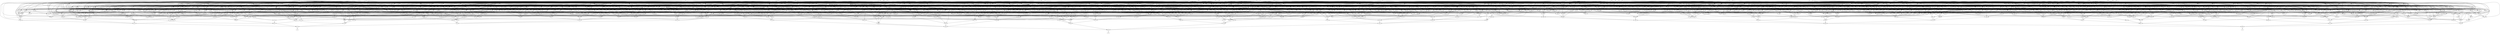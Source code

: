 digraph G {
    730 -> 613;
    537 -> 613;
    570 -> 613;
    567 -> 613;
    598 -> 730;
    578 -> 730;
    596 -> 730;
    524 -> 730;
    561 -> 598;
    715 -> 598;
    548 -> 598;
    657 -> 598;
    733 -> 561;
    607 -> 561;
    455 -> 561;
    728 -> 561;
    410 -> 455;
    544 -> 455;
    795 -> 455;
    420 -> 455;
    159 -> 795;
    530 -> 795;
    360 -> 795;
    1172 -> 360;
    508 -> 360;
    468 -> 508;
    509 -> 508;
    785 -> 530;
    621 -> 530;
    614 -> 420;
    610 -> 420;
    1007 -> 420;
    193 -> 1007;
    277 -> 1007;
    623 -> 610;
    630 -> 610;
    303 -> 410;
    341 -> 410;
    785 -> 341;
    500 -> 341;
    621 -> 341;
    1172 -> 544;
    509 -> 544;
    420 -> 733;
    410 -> 733;
    441 -> 728;
    370 -> 728;
    676 -> 370;
    988 -> 370;
    460 -> 607;
    988 -> 607;
    676 -> 607;
    509 -> 607;
    460 -> 548;
    1083 -> 548;
    676 -> 548;
    509 -> 548;
    1183 -> 1083;
    1229 -> 1083;
    576 -> 1083;
    552 -> 1083;
    614 -> 1183;
    193 -> 1183;
    277 -> 1183;
    623 -> 1229;
    624 -> 1229;
    630 -> 1229;
    927 -> 576;
    376 -> 576;
    988 -> 576;
    785 -> 552;
    500 -> 552;
    159 -> 552;
    621 -> 552;
    927 -> 715;
    585 -> 715;
    624 -> 585;
    376 -> 585;
    551 -> 657;
    419 -> 657;
    753 -> 657;
    509 -> 524;
    170 -> 524;
    772 -> 524;
    1259 -> 524;
    605 -> 772;
    770 -> 772;
    674 -> 772;
    460 -> 770;
    483 -> 770;
    1247 -> 770;
    271 -> 1247;
    676 -> 1247;
    785 -> 271;
    593 -> 271;
    619 -> 271;
    500 -> 619;
    159 -> 619;
    621 -> 619;
    551 -> 593;
    419 -> 593;
    538 -> 593;
    630 -> 483;
    988 -> 483;
    585 -> 483;
    618 -> 483;
    614 -> 618;
    193 -> 618;
    277 -> 618;
    1065 -> 605;
    1101 -> 605;
    476 -> 605;
    650 -> 605;
    689 -> 650;
    446 -> 650;
    462 -> 650;
    785 -> 689;
    441 -> 689;
    619 -> 689;
    593 -> 689;
    460 -> 446;
    624 -> 446;
    459 -> 446;
    376 -> 459;
    988 -> 459;
    277 -> 462;
    234 -> 462;
    614 -> 234;
    193 -> 234;
    630 -> 234;
    303 -> 1065;
    593 -> 1065;
    341 -> 1065;
    676 -> 1101;
    441 -> 1101;
    668 -> 1101;
    460 -> 668;
    988 -> 668;
    618 -> 476;
    738 -> 476;
    624 -> 738;
    630 -> 738;
    376 -> 738;
    406 -> 674;
    509 -> 674;
    540 -> 1259;
    1307 -> 1259;
    618 -> 1259;
    509 -> 1259;
    460 -> 1307;
    380 -> 1307;
    702 -> 1307;
    1247 -> 1307;
    988 -> 380;
    585 -> 380;
    406 -> 702;
    468 -> 702;
    773 -> 540;
    743 -> 540;
    628 -> 540;
    625 -> 773;
    735 -> 773;
    729 -> 625;
    450 -> 625;
    593 -> 625;
    448 -> 625;
    785 -> 448;
    621 -> 448;
    828 -> 448;
    838 -> 448;
    419 -> 729;
    538 -> 729;
    678 -> 729;
    785 -> 450;
    551 -> 450;
    621 -> 450;
    178 -> 450;
    624 -> 735;
    630 -> 735;
    460 -> 743;
    376 -> 743;
    988 -> 743;
    303 -> 628;
    468 -> 628;
    406 -> 628;
    431 -> 170;
    485 -> 170;
    709 -> 170;
    510 -> 170;
    496 -> 485;
    739 -> 485;
    611 -> 485;
    430 -> 485;
    728 -> 430;
    476 -> 430;
    740 -> 430;
    159 -> 740;
    593 -> 740;
    530 -> 740;
    614 -> 496;
    428 -> 496;
    735 -> 496;
    193 -> 428;
    303 -> 428;
    277 -> 428;
    441 -> 739;
    593 -> 739;
    530 -> 739;
    676 -> 611;
    376 -> 611;
    988 -> 611;
    427 -> 709;
    575 -> 709;
    682 -> 709;
    731 -> 427;
    555 -> 427;
    159 -> 731;
    370 -> 731;
    500 -> 555;
    451 -> 555;
    411 -> 555;
    551 -> 411;
    621 -> 411;
    419 -> 451;
    414 -> 451;
    538 -> 451;
    1172 -> 575;
    438 -> 575;
    193 -> 438;
    277 -> 438;
    585 -> 682;
    618 -> 682;
    702 -> 682;
    659 -> 510;
    489 -> 510;
    787 -> 510;
    727 -> 510;
    728 -> 787;
    476 -> 787;
    303 -> 727;
    1172 -> 727;
    406 -> 727;
    1049 -> 727;
    341 -> 1049;
    593 -> 1049;
    555 -> 659;
    611 -> 659;
    702 -> 489;
    501 -> 489;
    532 -> 489;
    193 -> 501;
    303 -> 501;
    1172 -> 501;
    277 -> 501;
    614 -> 532;
    624 -> 532;
    1172 -> 431;
    468 -> 431;
    406 -> 431;
    826 -> 578;
    671 -> 578;
    401 -> 578;
    544 -> 578;
    683 -> 401;
    637 -> 401;
    785 -> 401;
    676 -> 401;
    403 -> 637;
    699 -> 637;
    701 -> 403;
    619 -> 403;
    927 -> 701;
    1183 -> 701;
    1229 -> 701;
    657 -> 701;
    459 -> 699;
    704 -> 699;
    828 -> 704;
    838 -> 704;
    346 -> 683;
    282 -> 683;
    581 -> 683;
    580 -> 683;
    927 -> 346;
    482 -> 346;
    1183 -> 482;
    1229 -> 482;
    500 -> 282;
    411 -> 282;
    159 -> 581;
    178 -> 581;
    459 -> 581;
    419 -> 580;
    753 -> 580;
    678 -> 580;
    1329 -> 826;
    410 -> 826;
    657 -> 826;
    838 -> 1329;
    482 -> 1329;
    715 -> 1329;
    828 -> 671;
    370 -> 671;
    434 -> 596;
    668 -> 596;
    1104 -> 596;
    508 -> 596;
    991 -> 434;
    580 -> 434;
    651 -> 434;
    817 -> 434;
    785 -> 991;
    486 -> 991;
    927 -> 486;
    718 -> 486;
    482 -> 486;
    624 -> 718;
    178 -> 718;
    376 -> 718;
    828 -> 817;
    721 -> 817;
    1329 -> 817;
    419 -> 721;
    753 -> 721;
    832 -> 721;
    785 -> 832;
    651 -> 832;
    159 -> 651;
    551 -> 651;
    621 -> 651;
    726 -> 1104;
    1284 -> 1104;
    743 -> 1104;
    303 -> 1284;
    1007 -> 1284;
    519 -> 1284;
    927 -> 519;
    474 -> 519;
    735 -> 519;
    614 -> 474;
    193 -> 474;
    623 -> 474;
    450 -> 726;
    580 -> 726;
    657 -> 726;
    448 -> 726;
    549 -> 537;
    351 -> 537;
    1002 -> 537;
    949 -> 537;
    681 -> 549;
    444 -> 549;
    398 -> 549;
    742 -> 549;
    589 -> 681;
    806 -> 681;
    509 -> 681;
    460 -> 589;
    1083 -> 589;
    733 -> 589;
    632 -> 589;
    460 -> 632;
    624 -> 632;
    576 -> 632;
    441 -> 806;
    657 -> 806;
    672 -> 742;
    661 -> 742;
    499 -> 742;
    710 -> 742;
    1209 -> 499;
    542 -> 499;
    757 -> 499;
    927 -> 499;
    761 -> 1209;
    192 -> 1209;
    702 -> 761;
    1172 -> 761;
    534 -> 192;
    193 -> 192;
    303 -> 192;
    553 -> 192;
    763 -> 757;
    691 -> 757;
    500 -> 757;
    376 -> 763;
    769 -> 763;
    668 -> 763;
    735 -> 691;
    412 -> 691;
    614 -> 412;
    193 -> 412;
    553 -> 412;
    406 -> 412;
    776 -> 710;
    778 -> 710;
    763 -> 710;
    698 -> 778;
    532 -> 778;
    748 -> 698;
    765 -> 698;
    193 -> 748;
    406 -> 748;
    468 -> 748;
    277 -> 748;
    781 -> 776;
    782 -> 776;
    204 -> 776;
    436 -> 776;
    614 -> 781;
    735 -> 781;
    553 -> 782;
    406 -> 782;
    534 -> 204;
    193 -> 204;
    277 -> 204;
    303 -> 436;
    509 -> 436;
    441 -> 661;
    676 -> 661;
    271 -> 661;
    380 -> 672;
    234 -> 672;
    789 -> 672;
    509 -> 672;
    1172 -> 789;
    277 -> 789;
    406 -> 789;
    515 -> 444;
    841 -> 444;
    753 -> 444;
    508 -> 444;
    326 -> 841;
    179 -> 841;
    927 -> 841;
    409 -> 841;
    624 -> 179;
    374 -> 179;
    442 -> 179;
    614 -> 442;
    610 -> 442;
    193 -> 374;
    791 -> 374;
    534 -> 791;
    303 -> 791;
    159 -> 326;
    614 -> 326;
    735 -> 326;
    1140 -> 326;
    534 -> 1140;
    193 -> 1140;
    623 -> 1140;
    769 -> 409;
    668 -> 409;
    460 -> 515;
    576 -> 515;
    326 -> 515;
    302 -> 515;
    442 -> 302;
    632 -> 302;
    374 -> 302;
    773 -> 398;
    223 -> 398;
    687 -> 398;
    743 -> 398;
    798 -> 687;
    346 -> 687;
    208 -> 687;
    651 -> 798;
    508 -> 798;
    282 -> 798;
    436 -> 798;
    419 -> 208;
    414 -> 208;
    753 -> 208;
    303 -> 223;
    277 -> 223;
    508 -> 223;
    474 -> 223;
    1206 -> 351;
    1191 -> 351;
    660 -> 351;
    615 -> 351;
    778 -> 1206;
    522 -> 1206;
    469 -> 1206;
    812 -> 1206;
    813 -> 812;
    381 -> 812;
    438 -> 812;
    668 -> 812;
    832 -> 813;
    815 -> 813;
    740 -> 813;
    1105 -> 813;
    585 -> 1105;
    704 -> 1105;
    729 -> 815;
    718 -> 815;
    462 -> 381;
    1239 -> 381;
    468 -> 1239;
    674 -> 1239;
    618 -> 522;
    517 -> 522;
    406 -> 522;
    1172 -> 522;
    624 -> 517;
    630 -> 517;
    542 -> 517;
    676 -> 469;
    769 -> 469;
    988 -> 469;
    823 -> 1191;
    438 -> 1191;
    553 -> 1191;
    917 -> 1191;
    788 -> 917;
    409 -> 917;
    184 -> 788;
    927 -> 788;
    542 -> 788;
    1186 -> 788;
    921 -> 184;
    842 -> 184;
    1172 -> 184;
    614 -> 921;
    193 -> 921;
    624 -> 842;
    630 -> 842;
    406 -> 842;
    702 -> 1186;
    647 -> 1186;
    542 -> 1186;
    1172 -> 1186;
    614 -> 647;
    193 -> 647;
    624 -> 647;
    277 -> 647;
    774 -> 823;
    702 -> 823;
    557 -> 823;
    535 -> 823;
    641 -> 535;
    668 -> 535;
    500 -> 535;
    614 -> 641;
    702 -> 641;
    585 -> 641;
    624 -> 557;
    536 -> 557;
    614 -> 536;
    988 -> 536;
    676 -> 774;
    460 -> 774;
    769 -> 774;
    500 -> 774;
    413 -> 660;
    844 -> 660;
    849 -> 660;
    846 -> 660;
    423 -> 849;
    411 -> 849;
    208 -> 849;
    482 -> 423;
    576 -> 423;
    1049 -> 413;
    1105 -> 413;
    370 -> 413;
    150 -> 413;
    785 -> 150;
    815 -> 150;
    370 -> 150;
    282 -> 150;
    847 -> 844;
    544 -> 844;
    618 -> 844;
    303 -> 847;
    702 -> 847;
    460 -> 846;
    303 -> 846;
    508 -> 846;
    852 -> 615;
    686 -> 615;
    855 -> 615;
    741 -> 615;
    604 -> 855;
    407 -> 855;
    559 -> 855;
    460 -> 559;
    652 -> 559;
    597 -> 559;
    474 -> 559;
    624 -> 652;
    630 -> 652;
    988 -> 652;
    159 -> 597;
    769 -> 597;
    159 -> 407;
    668 -> 407;
    738 -> 604;
    474 -> 604;
    277 -> 686;
    604 -> 686;
    740 -> 686;
    1101 -> 852;
    508 -> 852;
    508 -> 741;
    708 -> 741;
    534 -> 708;
    277 -> 708;
    752 -> 1002;
    786 -> 1002;
    1178 -> 1002;
    690 -> 1002;
    773 -> 752;
    1018 -> 752;
    611 -> 752;
    1328 -> 752;
    711 -> 1328;
    534 -> 1328;
    1239 -> 1328;
    360 -> 1328;
    731 -> 711;
    738 -> 711;
    958 -> 711;
    618 -> 711;
    676 -> 958;
    597 -> 958;
    652 -> 958;
    1172 -> 1018;
    474 -> 1018;
    1227 -> 1018;
    508 -> 1018;
    303 -> 1227;
    277 -> 1227;
    413 -> 786;
    429 -> 786;
    674 -> 786;
    895 -> 786;
    810 -> 895;
    360 -> 895;
    708 -> 895;
    731 -> 810;
    738 -> 810;
    958 -> 810;
    474 -> 810;
    1172 -> 429;
    1227 -> 429;
    234 -> 429;
    797 -> 1178;
    587 -> 1178;
    763 -> 1178;
    226 -> 1178;
    441 -> 226;
    668 -> 226;
    397 -> 226;
    509 -> 226;
    641 -> 397;
    396 -> 397;
    341 -> 396;
    593 -> 396;
    428 -> 396;
    447 -> 797;
    927 -> 797;
    542 -> 797;
    624 -> 447;
    702 -> 447;
    921 -> 447;
    1172 -> 447;
    474 -> 587;
    517 -> 587;
    1172 -> 587;
    1147 -> 690;
    813 -> 690;
    391 -> 690;
    390 -> 391;
    386 -> 391;
    406 -> 391;
    513 -> 390;
    382 -> 390;
    268 -> 390;
    439 -> 390;
    193 -> 268;
    818 -> 268;
    735 -> 268;
    534 -> 818;
    553 -> 818;
    277 -> 818;
    460 -> 513;
    624 -> 513;
    378 -> 513;
    193 -> 378;
    630 -> 378;
    277 -> 378;
    303 -> 439;
    1172 -> 439;
    534 -> 382;
    303 -> 382;
    553 -> 382;
    500 -> 386;
    509 -> 386;
    375 -> 1147;
    438 -> 1147;
    668 -> 1147;
    614 -> 375;
    508 -> 375;
    610 -> 375;
    371 -> 949;
    509 -> 949;
    602 -> 949;
    580 -> 949;
    367 -> 602;
    366 -> 602;
    471 -> 602;
    696 -> 602;
    303 -> 366;
    668 -> 366;
    486 -> 366;
    364 -> 366;
    927 -> 364;
    460 -> 364;
    482 -> 364;
    581 -> 364;
    798 -> 696;
    785 -> 696;
    760 -> 696;
    486 -> 696;
    676 -> 760;
    988 -> 760;
    544 -> 760;
    1284 -> 471;
    360 -> 471;
    450 -> 471;
    611 -> 471;
    785 -> 367;
    386 -> 367;
    411 -> 367;
    970 -> 371;
    1134 -> 371;
    400 -> 371;
    744 -> 371;
    403 -> 970;
    409 -> 970;
    927 -> 1134;
    636 -> 1134;
    365 -> 1134;
    705 -> 1134;
    519 -> 365;
    358 -> 365;
    534 -> 358;
    500 -> 358;
    159 -> 358;
    500 -> 636;
    303 -> 636;
    805 -> 636;
    614 -> 805;
    1140 -> 805;
    735 -> 805;
    753 -> 705;
    763 -> 705;
    354 -> 400;
    350 -> 400;
    825 -> 354;
    281 -> 354;
    500 -> 825;
    1121 -> 825;
    593 -> 825;
    621 -> 1121;
    769 -> 1121;
    460 -> 281;
    624 -> 281;
    988 -> 281;
    234 -> 350;
    1227 -> 350;
    406 -> 350;
    468 -> 744;
    439 -> 744;
    348 -> 744;
    739 -> 348;
    565 -> 348;
    611 -> 348;
    1229 -> 565;
    618 -> 565;
    307 -> 570;
    344 -> 570;
    255 -> 570;
    343 -> 570;
    340 -> 307;
    335 -> 307;
    1055 -> 307;
    433 -> 307;
    332 -> 340;
    329 -> 340;
    328 -> 340;
    677 -> 340;
    655 -> 328;
    324 -> 328;
    441 -> 655;
    530 -> 655;
    701 -> 655;
    303 -> 324;
    743 -> 324;
    508 -> 324;
    763 -> 677;
    469 -> 677;
    1337 -> 677;
    1271 -> 677;
    715 -> 1271;
    420 -> 1271;
    370 -> 1271;
    538 -> 1271;
    323 -> 1337;
    1229 -> 1337;
    765 -> 1337;
    1183 -> 1337;
    317 -> 329;
    446 -> 329;
    732 -> 329;
    769 -> 732;
    281 -> 732;
    317 -> 732;
    500 -> 317;
    159 -> 317;
    630 -> 332;
    921 -> 332;
    708 -> 332;
    674 -> 332;
    686 -> 335;
    728 -> 335;
    360 -> 335;
    807 -> 335;
    303 -> 807;
    360 -> 807;
    611 -> 807;
    655 -> 807;
    314 -> 1055;
    461 -> 1055;
    313 -> 1055;
    720 -> 1055;
    311 -> 314;
    544 -> 314;
    469 -> 314;
    563 -> 314;
    667 -> 563;
    1133 -> 563;
    698 -> 563;
    382 -> 563;
    438 -> 667;
    702 -> 667;
    1172 -> 1133;
    386 -> 1133;
    565 -> 311;
    791 -> 311;
    553 -> 311;
    545 -> 461;
    395 -> 461;
    533 -> 461;
    833 -> 461;
    460 -> 533;
    652 -> 533;
    590 -> 533;
    593 -> 590;
    1121 -> 590;
    310 -> 395;
    618 -> 395;
    303 -> 310;
    1172 -> 310;
    406 -> 310;
    508 -> 310;
    630 -> 545;
    835 -> 545;
    590 -> 545;
    676 -> 835;
    624 -> 835;
    988 -> 835;
    618 -> 833;
    628 -> 833;
    509 -> 833;
    611 -> 313;
    1337 -> 313;
    878 -> 313;
    764 -> 878;
    604 -> 878;
    553 -> 878;
    668 -> 764;
    370 -> 764;
    500 -> 764;
    1163 -> 720;
    1186 -> 720;
    304 -> 720;
    1049 -> 304;
    350 -> 304;
    301 -> 304;
    678 -> 304;
    668 -> 301;
    718 -> 301;
    509 -> 301;
    376 -> 1163;
    769 -> 1163;
    370 -> 1163;
    270 -> 433;
    405 -> 433;
    546 -> 433;
    1062 -> 433;
    816 -> 270;
    1284 -> 270;
    512 -> 270;
    360 -> 816;
    657 -> 816;
    448 -> 816;
    611 -> 816;
    694 -> 512;
    296 -> 512;
    603 -> 512;
    624 -> 603;
    292 -> 603;
    921 -> 603;
    406 -> 292;
    553 -> 292;
    468 -> 292;
    376 -> 296;
    927 -> 296;
    500 -> 296;
    370 -> 296;
    988 -> 694;
    927 -> 694;
    500 -> 694;
    295 -> 694;
    676 -> 295;
    769 -> 295;
    658 -> 405;
    293 -> 405;
    346 -> 405;
    631 -> 405;
    290 -> 293;
    585 -> 293;
    370 -> 293;
    411 -> 290;
    451 -> 290;
    375 -> 658;
    501 -> 658;
    360 -> 631;
    611 -> 631;
    651 -> 631;
    208 -> 631;
    409 -> 546;
    837 -> 546;
    1147 -> 546;
    322 -> 546;
    167 -> 322;
    281 -> 322;
    621 -> 167;
    597 -> 167;
    593 -> 167;
    1183 -> 837;
    735 -> 837;
    765 -> 837;
    406 -> 837;
    611 -> 1062;
    522 -> 1062;
    797 -> 1062;
    469 -> 1062;
    287 -> 344;
    1025 -> 344;
    286 -> 344;
    458 -> 344;
    206 -> 287;
    1172 -> 287;
    284 -> 287;
    495 -> 287;
    676 -> 284;
    699 -> 284;
    271 -> 284;
    283 -> 284;
    676 -> 283;
    581 -> 283;
    678 -> 283;
    1049 -> 283;
    940 -> 206;
    332 -> 206;
    776 -> 206;
    1163 -> 206;
    280 -> 940;
    279 -> 940;
    769 -> 280;
    835 -> 280;
    317 -> 280;
    585 -> 279;
    370 -> 279;
    317 -> 279;
    781 -> 495;
    575 -> 495;
    674 -> 495;
    278 -> 1025;
    575 -> 1025;
    375 -> 1025;
    521 -> 1025;
    813 -> 278;
    370 -> 278;
    275 -> 521;
    847 -> 521;
    618 -> 521;
    301 -> 275;
    678 -> 275;
    620 -> 275;
    1049 -> 275;
    585 -> 620;
    668 -> 620;
    704 -> 620;
    509 -> 620;
    562 -> 286;
    331 -> 286;
    1109 -> 286;
    487 -> 286;
    699 -> 1109;
    271 -> 1109;
    273 -> 1109;
    272 -> 1109;
    1049 -> 273;
    890 -> 273;
    178 -> 890;
    678 -> 890;
    159 -> 272;
    459 -> 272;
    1284 -> 562;
    478 -> 562;
    346 -> 562;
    851 -> 562;
    731 -> 851;
    1121 -> 851;
    621 -> 478;
    469 -> 478;
    460 -> 487;
    626 -> 487;
    509 -> 487;
    614 -> 626;
    438 -> 626;
    735 -> 626;
    406 -> 626;
    551 -> 331;
    419 -> 331;
    830 -> 331;
    753 -> 830;
    1172 -> 830;
    508 -> 830;
    668 -> 458;
    509 -> 458;
    760 -> 458;
    758 -> 458;
    500 -> 758;
    303 -> 758;
    701 -> 758;
    1121 -> 758;
    265 -> 255;
    264 -> 255;
    263 -> 255;
    792 -> 255;
    721 -> 265;
    300 -> 265;
    734 -> 265;
    1005 -> 265;
    773 -> 734;
    395 -> 734;
    611 -> 734;
    852 -> 300;
    416 -> 300;
    715 -> 416;
    420 -> 416;
    743 -> 1005;
    788 -> 1005;
    288 -> 1005;
    611 -> 288;
    469 -> 288;
    587 -> 288;
    837 -> 288;
    261 -> 264;
    802 -> 264;
    257 -> 264;
    1125 -> 264;
    238 -> 261;
    609 -> 261;
    779 -> 261;
    254 -> 261;
    682 -> 238;
    370 -> 238;
    500 -> 238;
    553 -> 238;
    251 -> 609;
    323 -> 609;
    468 -> 609;
    406 -> 251;
    382 -> 251;
    1007 -> 251;
    847 -> 779;
    393 -> 779;
    818 -> 779;
    460 -> 393;
    193 -> 393;
    386 -> 393;
    249 -> 254;
    652 -> 254;
    295 -> 254;
    500 -> 254;
    277 -> 249;
    412 -> 249;
    248 -> 802;
    247 -> 802;
    245 -> 802;
    408 -> 802;
    277 -> 248;
    668 -> 248;
    500 -> 248;
    244 -> 248;
    738 -> 244;
    412 -> 244;
    267 -> 247;
    497 -> 247;
    268 -> 247;
    310 -> 247;
    735 -> 267;
    765 -> 267;
    534 -> 497;
    227 -> 497;
    1007 -> 497;
    406 -> 497;
    303 -> 227;
    553 -> 227;
    296 -> 245;
    691 -> 245;
    800 -> 245;
    438 -> 800;
    702 -> 800;
    382 -> 800;
    973 -> 800;
    303 -> 973;
    553 -> 973;
    542 -> 973;
    1172 -> 973;
    453 -> 408;
    244 -> 408;
    160 -> 408;
    469 -> 408;
    406 -> 160;
    456 -> 160;
    1007 -> 160;
    614 -> 456;
    624 -> 456;
    323 -> 456;
    468 -> 456;
    277 -> 453;
    500 -> 453;
    370 -> 453;
    249 -> 257;
    443 -> 257;
    241 -> 257;
    387 -> 257;
    818 -> 241;
    464 -> 241;
    193 -> 464;
    623 -> 464;
    630 -> 464;
    406 -> 387;
    439 -> 387;
    508 -> 387;
    460 -> 443;
    769 -> 443;
    652 -> 443;
    500 -> 443;
    1073 -> 1125;
    327 -> 1125;
    763 -> 1125;
    160 -> 1125;
    460 -> 327;
    227 -> 327;
    508 -> 327;
    406 -> 1073;
    204 -> 1073;
    610 -> 1073;
    620 -> 263;
    826 -> 263;
    379 -> 263;
    237 -> 263;
    797 -> 237;
    778 -> 237;
    611 -> 237;
    697 -> 237;
    676 -> 697;
    806 -> 697;
    544 -> 697;
    1083 -> 697;
    831 -> 379;
    232 -> 379;
    534 -> 379;
    1239 -> 379;
    476 -> 232;
    407 -> 232;
    460 -> 831;
    652 -> 831;
    597 -> 831;
    618 -> 831;
    1237 -> 792;
    1108 -> 792;
    649 -> 792;
    1115 -> 792;
    845 -> 1237;
    503 -> 1237;
    1239 -> 1237;
    496 -> 845;
    743 -> 845;
    476 -> 845;
    407 -> 845;
    739 -> 503;
    1267 -> 503;
    530 -> 1267;
    593 -> 1267;
    676 -> 1267;
    423 -> 1108;
    586 -> 1108;
    411 -> 1108;
    208 -> 1108;
    676 -> 586;
    439 -> 586;
    508 -> 586;
    1329 -> 649;
    721 -> 649;
    360 -> 649;
    671 -> 649;
    701 -> 1115;
    324 -> 1115;
    530 -> 1115;
    676 -> 1115;
    347 -> 343;
    493 -> 343;
    336 -> 343;
    449 -> 343;
    1288 -> 347;
    316 -> 347;
    913 -> 347;
    222 -> 347;
    469 -> 1288;
    219 -> 1288;
    342 -> 1288;
    184 -> 219;
    927 -> 219;
    542 -> 219;
    218 -> 342;
    973 -> 342;
    735 -> 218;
    610 -> 218;
    406 -> 218;
    204 -> 218;
    763 -> 316;
    215 -> 316;
    572 -> 316;
    214 -> 316;
    167 -> 572;
    835 -> 572;
    508 -> 214;
    234 -> 214;
    789 -> 214;
    1183 -> 215;
    842 -> 215;
    323 -> 215;
    743 -> 913;
    837 -> 913;
    713 -> 913;
    409 -> 713;
    522 -> 713;
    606 -> 222;
    796 -> 222;
    274 -> 222;
    575 -> 274;
    375 -> 274;
    167 -> 274;
    835 -> 274;
    205 -> 796;
    469 -> 796;
    619 -> 205;
    593 -> 205;
    933 -> 606;
    544 -> 606;
    702 -> 933;
    647 -> 933;
    857 -> 493;
    203 -> 493;
    202 -> 493;
    224 -> 493;
    796 -> 857;
    495 -> 857;
    201 -> 857;
    565 -> 201;
    1092 -> 201;
    508 -> 201;
    743 -> 201;
    451 -> 1092;
    651 -> 1092;
    774 -> 203;
    652 -> 203;
    558 -> 203;
    186 -> 203;
    763 -> 186;
    847 -> 186;
    466 -> 186;
    509 -> 186;
    624 -> 466;
    708 -> 466;
    921 -> 466;
    553 -> 466;
    474 -> 558;
    553 -> 558;
    373 -> 202;
    568 -> 202;
    844 -> 202;
    199 -> 202;
    446 -> 568;
    290 -> 568;
    375 -> 373;
    428 -> 373;
    825 -> 199;
    835 -> 199;
    545 -> 224;
    1018 -> 224;
    381 -> 224;
    322 -> 224;
    1141 -> 336;
    692 -> 336;
    1314 -> 336;
    198 -> 336;
    469 -> 1141;
    197 -> 1141;
    560 -> 1141;
    927 -> 197;
    765 -> 197;
    538 -> 197;
    482 -> 197;
    763 -> 560;
    603 -> 560;
    927 -> 560;
    500 -> 560;
    195 -> 692;
    339 -> 692;
    311 -> 692;
    473 -> 692;
    763 -> 473;
    509 -> 473;
    205 -> 195;
    409 -> 195;
    626 -> 339;
    509 -> 339;
    190 -> 1314;
    327 -> 1314;
    321 -> 1314;
    525 -> 1314;
    280 -> 321;
    911 -> 321;
    544 -> 911;
    921 -> 911;
    702 -> 911;
    708 -> 911;
    279 -> 525;
    911 -> 525;
    691 -> 525;
    694 -> 525;
    204 -> 190;
    842 -> 190;
    445 -> 198;
    466 -> 198;
    354 -> 198;
    253 -> 198;
    847 -> 445;
    1163 -> 445;
    544 -> 445;
    847 -> 253;
    618 -> 253;
    509 -> 253;
    189 -> 449;
    457 -> 449;
    866 -> 449;
    209 -> 449;
    1049 -> 189;
    350 -> 189;
    620 -> 189;
    1143 -> 189;
    185 -> 1143;
    227 -> 1143;
    765 -> 1143;
    277 -> 1143;
    406 -> 185;
    1140 -> 185;
    610 -> 185;
    533 -> 457;
    223 -> 457;
    329 -> 457;
    820 -> 457;
    534 -> 820;
    618 -> 820;
    183 -> 820;
    702 -> 183;
    509 -> 183;
    199 -> 866;
    429 -> 866;
    674 -> 866;
    181 -> 866;
    420 -> 181;
    632 -> 181;
    538 -> 181;
    951 -> 209;
    584 -> 209;
    195 -> 209;
    180 -> 209;
    185 -> 951;
    176 -> 951;
    534 -> 176;
    193 -> 176;
    842 -> 176;
    624 -> 180;
    618 -> 180;
    183 -> 180;
    227 -> 584;
    927 -> 584;
    542 -> 584;
    1172 -> 584;
    175 -> 567;
    174 -> 567;
    662 -> 567;
    172 -> 567;
    233 -> 175;
    492 -> 175;
    509 -> 175;
    707 -> 175;
    194 -> 707;
    544 -> 707;
    1221 -> 707;
    753 -> 707;
    477 -> 194;
    636 -> 194;
    365 -> 194;
    611 -> 194;
    927 -> 477;
    469 -> 477;
    736 -> 477;
    676 -> 736;
    576 -> 736;
    365 -> 1221;
    544 -> 1221;
    469 -> 1221;
    960 -> 1221;
    927 -> 960;
    326 -> 960;
    469 -> 960;
    360 -> 960;
    397 -> 233;
    262 -> 233;
    460 -> 262;
    988 -> 262;
    676 -> 262;
    416 -> 492;
    362 -> 492;
    407 -> 492;
    246 -> 492;
    689 -> 246;
    641 -> 246;
    438 -> 246;
    668 -> 246;
    282 -> 362;
    208 -> 362;
    164 -> 174;
    1321 -> 174;
    544 -> 174;
    315 -> 174;
    215 -> 315;
    1163 -> 315;
    801 -> 315;
    323 -> 315;
    163 -> 801;
    497 -> 801;
    735 -> 801;
    220 -> 801;
    185 -> 220;
    227 -> 220;
    277 -> 220;
    1163 -> 163;
    763 -> 163;
    474 -> 163;
    277 -> 163;
    416 -> 164;
    731 -> 164;
    643 -> 164;
    362 -> 164;
    676 -> 643;
    303 -> 643;
    423 -> 643;
    397 -> 1321;
    728 -> 1321;
    661 -> 1321;
    162 -> 1321;
    380 -> 162;
    618 -> 162;
    702 -> 162;
    1301 -> 662;
    964 -> 662;
    158 -> 662;
    157 -> 662;
    155 -> 1301;
    1075 -> 1301;
    183 -> 1301;
    608 -> 1301;
    311 -> 608;
    544 -> 608;
    219 -> 608;
    611 -> 608;
    624 -> 155;
    921 -> 155;
    1227 -> 155;
    356 -> 155;
    555 -> 356;
    743 -> 356;
    217 -> 1075;
    585 -> 1075;
    618 -> 1075;
    555 -> 217;
    407 -> 217;
    152 -> 964;
    554 -> 964;
    1280 -> 964;
    768 -> 964;
    1284 -> 1280;
    259 -> 1280;
    346 -> 1280;
    149 -> 1280;
    407 -> 149;
    1121 -> 149;
    621 -> 259;
    409 -> 259;
    496 -> 152;
    659 -> 152;
    573 -> 152;
    476 -> 573;
    731 -> 573;
    555 -> 573;
    657 -> 768;
    508 -> 768;
    1172 -> 554;
    674 -> 554;
    470 -> 158;
    1239 -> 158;
    278 -> 158;
    214 -> 158;
    452 -> 470;
    216 -> 470;
    293 -> 470;
    429 -> 470;
    781 -> 216;
    575 -> 216;
    1092 -> 452;
    611 -> 452;
    1109 -> 157;
    460 -> 157;
    180 -> 157;
    1095 -> 157;
    403 -> 1095;
    544 -> 1095;
    469 -> 1095;
    285 -> 172;
    594 -> 172;
    147 -> 172;
    856 -> 172;
    859 -> 285;
    674 -> 285;
    845 -> 859;
    555 -> 859;
    165 -> 594;
    508 -> 594;
    862 -> 594;
    565 -> 594;
    360 -> 862;
    452 -> 862;
    503 -> 862;
    324 -> 862;
    350 -> 165;
    568 -> 165;
    865 -> 165;
    626 -> 165;
    1092 -> 865;
    743 -> 865;
    403 -> 147;
    1034 -> 147;
    284 -> 147;
    606 -> 147;
    785 -> 1034;
    460 -> 1034;
    699 -> 1034;
    509 -> 1034;
    830 -> 856;
    892 -> 856;
    481 -> 856;
    326 -> 892;
    736 -> 892;
    477 -> 892;
    179 -> 892;
    409 -> 481;
    197 -> 481;
    415 -> 481;
    160 -> 415;
    611 -> 415;
    522 -> 415;
    743 -> 415;
    867 -> 868;
    872 -> 868;
    679 -> 868;
    368 -> 868;
    875 -> 867;
    361 -> 867;
    877 -> 867;
    879 -> 867;
    553 -> 875;
    880 -> 875;
    1302 -> 875;
    1012 -> 875;
    883 -> 1012;
    437 -> 1012;
    899 -> 1012;
    889 -> 1012;
    891 -> 889;
    861 -> 889;
    811 -> 889;
    277 -> 889;
    590 -> 891;
    1216 -> 891;
    159 -> 1216;
    553 -> 1216;
    630 -> 811;
    893 -> 811;
    689 -> 811;
    193 -> 893;
    542 -> 893;
    623 -> 893;
    894 -> 893;
    896 -> 861;
    363 -> 861;
    468 -> 896;
    406 -> 896;
    894 -> 896;
    193 -> 363;
    542 -> 363;
    630 -> 363;
    897 -> 883;
    838 -> 883;
    898 -> 897;
    901 -> 897;
    1092 -> 897;
    903 -> 897;
    159 -> 901;
    904 -> 901;
    676 -> 904;
    785 -> 904;
    678 -> 898;
    414 -> 898;
    538 -> 898;
    954 -> 898;
    551 -> 954;
    621 -> 954;
    419 -> 954;
    676 -> 903;
    785 -> 903;
    178 -> 903;
    838 -> 437;
    1257 -> 437;
    383 -> 437;
    903 -> 1257;
    167 -> 1257;
    908 -> 1257;
    651 -> 908;
    719 -> 908;
    569 -> 908;
    676 -> 719;
    419 -> 719;
    769 -> 719;
    538 -> 719;
    159 -> 569;
    678 -> 569;
    785 -> 569;
    910 -> 383;
    590 -> 383;
    912 -> 383;
    651 -> 912;
    719 -> 912;
    569 -> 912;
    828 -> 912;
    159 -> 910;
    676 -> 910;
    918 -> 910;
    785 -> 910;
    828 -> 918;
    178 -> 918;
    630 -> 899;
    653 -> 899;
    173 -> 899;
    468 -> 173;
    894 -> 173;
    193 -> 653;
    542 -> 653;
    623 -> 653;
    323 -> 653;
    625 -> 880;
    938 -> 880;
    922 -> 880;
    1170 -> 922;
    630 -> 922;
    923 -> 922;
    924 -> 1170;
    729 -> 1170;
    740 -> 1170;
    704 -> 1170;
    159 -> 924;
    926 -> 924;
    530 -> 924;
    551 -> 926;
    419 -> 926;
    178 -> 926;
    678 -> 926;
    896 -> 923;
    928 -> 923;
    193 -> 928;
    542 -> 928;
    277 -> 928;
    930 -> 938;
    439 -> 938;
    173 -> 938;
    932 -> 930;
    210 -> 930;
    1172 -> 932;
    894 -> 932;
    193 -> 210;
    623 -> 210;
    630 -> 210;
    323 -> 210;
    934 -> 1302;
    935 -> 1302;
    937 -> 1302;
    228 -> 1302;
    534 -> 937;
    1300 -> 937;
    749 -> 937;
    441 -> 937;
    323 -> 749;
    610 -> 749;
    939 -> 749;
    374 -> 749;
    1172 -> 939;
    468 -> 939;
    894 -> 939;
    303 -> 1300;
    941 -> 1300;
    200 -> 1300;
    173 -> 1300;
    193 -> 941;
    542 -> 941;
    623 -> 941;
    630 -> 200;
    323 -> 200;
    1242 -> 934;
    173 -> 934;
    1216 -> 934;
    323 -> 1242;
    943 -> 1242;
    1140 -> 1242;
    542 -> 943;
    630 -> 943;
    303 -> 935;
    944 -> 935;
    946 -> 935;
    542 -> 946;
    173 -> 946;
    610 -> 946;
    534 -> 944;
    193 -> 944;
    323 -> 944;
    553 -> 944;
    785 -> 228;
    769 -> 228;
    885 -> 361;
    948 -> 361;
    950 -> 361;
    952 -> 361;
    590 -> 885;
    953 -> 885;
    957 -> 885;
    961 -> 885;
    962 -> 961;
    965 -> 961;
    854 -> 961;
    967 -> 961;
    968 -> 965;
    898 -> 965;
    722 -> 965;
    451 -> 722;
    971 -> 722;
    972 -> 722;
    551 -> 971;
    621 -> 971;
    785 -> 971;
    676 -> 972;
    785 -> 972;
    828 -> 972;
    178 -> 972;
    904 -> 968;
    828 -> 968;
    898 -> 962;
    904 -> 962;
    838 -> 962;
    630 -> 967;
    974 -> 967;
    689 -> 967;
    894 -> 967;
    193 -> 974;
    789 -> 974;
    428 -> 854;
    896 -> 854;
    943 -> 854;
    228 -> 957;
    369 -> 957;
    975 -> 957;
    318 -> 369;
    977 -> 369;
    678 -> 318;
    441 -> 318;
    191 -> 318;
    828 -> 318;
    676 -> 191;
    769 -> 191;
    633 -> 977;
    191 -> 977;
    441 -> 977;
    828 -> 633;
    678 -> 633;
    178 -> 633;
    838 -> 633;
    500 -> 975;
    303 -> 975;
    1242 -> 975;
    894 -> 975;
    876 -> 953;
    978 -> 953;
    428 -> 953;
    946 -> 978;
    330 -> 978;
    553 -> 330;
    438 -> 330;
    553 -> 876;
    980 -> 876;
    939 -> 876;
    193 -> 980;
    623 -> 980;
    630 -> 980;
    277 -> 980;
    465 -> 948;
    984 -> 948;
    1043 -> 948;
    834 -> 948;
    981 -> 1043;
    986 -> 1043;
    989 -> 1043;
    1065 -> 986;
    676 -> 986;
    653 -> 989;
    993 -> 989;
    630 -> 993;
    894 -> 993;
    785 -> 981;
    593 -> 981;
    704 -> 981;
    619 -> 981;
    996 -> 834;
    896 -> 834;
    984 -> 834;
    1128 -> 834;
    159 -> 984;
    890 -> 984;
    1049 -> 984;
    981 -> 984;
    997 -> 996;
    616 -> 996;
    575 -> 996;
    998 -> 996;
    621 -> 998;
    597 -> 998;
    1000 -> 998;
    593 -> 998;
    441 -> 1000;
    630 -> 1000;
    785 -> 1000;
    593 -> 997;
    1121 -> 997;
    1000 -> 997;
    542 -> 616;
    428 -> 616;
    930 -> 1128;
    475 -> 1128;
    1001 -> 1128;
    1019 -> 1128;
    438 -> 475;
    1013 -> 475;
    406 -> 475;
    542 -> 1013;
    630 -> 1013;
    894 -> 1013;
    932 -> 1001;
    980 -> 1001;
    438 -> 1019;
    702 -> 1019;
    932 -> 1019;
    702 -> 465;
    928 -> 465;
    894 -> 465;
    406 -> 950;
    850 -> 950;
    886 -> 950;
    1015 -> 950;
    582 -> 850;
    463 -> 850;
    1013 -> 850;
    151 -> 850;
    630 -> 151;
    769 -> 151;
    1016 -> 151;
    376 -> 151;
    791 -> 1016;
    936 -> 1016;
    193 -> 936;
    323 -> 936;
    500 -> 582;
    303 -> 582;
    204 -> 582;
    317 -> 463;
    204 -> 463;
    1170 -> 1015;
    630 -> 1015;
    553 -> 1015;
    1038 -> 1015;
    252 -> 1038;
    173 -> 1038;
    623 -> 252;
    928 -> 252;
    1341 -> 886;
    929 -> 886;
    1017 -> 886;
    1000 -> 886;
    277 -> 1017;
    1020 -> 1017;
    923 -> 1017;
    791 -> 1017;
    173 -> 1020;
    941 -> 1020;
    438 -> 1341;
    406 -> 1341;
    791 -> 929;
    939 -> 929;
    1300 -> 952;
    161 -> 952;
    767 -> 952;
    644 -> 952;
    505 -> 767;
    938 -> 767;
    1021 -> 767;
    1024 -> 1021;
    1027 -> 1021;
    1028 -> 1021;
    593 -> 1024;
    1121 -> 1024;
    1030 -> 1024;
    828 -> 1024;
    178 -> 1030;
    678 -> 1030;
    676 -> 1030;
    785 -> 1030;
    678 -> 1027;
    971 -> 1027;
    719 -> 1027;
    838 -> 1027;
    593 -> 1028;
    1121 -> 1028;
    903 -> 1028;
    838 -> 1028;
    166 -> 505;
    173 -> 505;
    439 -> 166;
    873 -> 166;
    193 -> 873;
    630 -> 873;
    277 -> 873;
    406 -> 873;
    965 -> 161;
    684 -> 161;
    898 -> 684;
    904 -> 684;
    838 -> 684;
    1031 -> 684;
    451 -> 1031;
    971 -> 1031;
    1008 -> 1031;
    676 -> 1008;
    178 -> 1008;
    838 -> 1008;
    722 -> 644;
    684 -> 644;
    505 -> 644;
    305 -> 644;
    1032 -> 305;
    520 -> 305;
    1035 -> 305;
    939 -> 305;
    610 -> 520;
    428 -> 520;
    441 -> 1032;
    971 -> 1032;
    451 -> 1032;
    451 -> 1035;
    651 -> 1035;
    1000 -> 1035;
    1037 -> 1035;
    193 -> 1037;
    623 -> 1037;
    277 -> 1037;
    1039 -> 877;
    888 -> 877;
    1040 -> 877;
    1041 -> 877;
    1044 -> 1039;
    1045 -> 1039;
    874 -> 1039;
    1047 -> 1039;
    1163 -> 1044;
    1337 -> 1044;
    1106 -> 1044;
    475 -> 1044;
    769 -> 1106;
    205 -> 1106;
    1029 -> 1045;
    1176 -> 1045;
    634 -> 1045;
    166 -> 1176;
    1050 -> 1176;
    1227 -> 1050;
    363 -> 1050;
    406 -> 1050;
    526 -> 634;
    702 -> 634;
    501 -> 634;
    894 -> 634;
    703 -> 526;
    593 -> 526;
    341 -> 526;
    828 -> 703;
    838 -> 703;
    178 -> 703;
    678 -> 703;
    500 -> 1029;
    451 -> 1029;
    411 -> 1029;
    894 -> 1029;
    465 -> 874;
    1106 -> 874;
    1053 -> 874;
    1054 -> 1053;
    761 -> 1053;
    647 -> 1053;
    460 -> 1053;
    611 -> 1054;
    669 -> 1054;
    676 -> 669;
    769 -> 669;
    988 -> 669;
    685 -> 1047;
    938 -> 1047;
    1057 -> 1047;
    159 -> 1057;
    1019 -> 1057;
    555 -> 1057;
    441 -> 685;
    553 -> 685;
    530 -> 685;
    593 -> 685;
    1058 -> 888;
    989 -> 888;
    161 -> 888;
    1060 -> 888;
    703 -> 1058;
    1065 -> 1058;
    159 -> 1058;
    273 -> 1058;
    542 -> 1060;
    428 -> 1060;
    173 -> 1060;
    610 -> 1060;
    1063 -> 1040;
    612 -> 1040;
    617 -> 1040;
    945 -> 1040;
    454 -> 1063;
    1064 -> 1063;
    799 -> 1063;
    1163 -> 1063;
    323 -> 799;
    1068 -> 799;
    482 -> 799;
    765 -> 1068;
    927 -> 1068;
    928 -> 454;
    575 -> 454;
    623 -> 454;
    358 -> 1064;
    993 -> 1064;
    938 -> 612;
    590 -> 612;
    1275 -> 612;
    1070 -> 612;
    1071 -> 1070;
    1072 -> 1070;
    204 -> 1070;
    704 -> 1071;
    1030 -> 1071;
    303 -> 1072;
    1077 -> 1072;
    173 -> 1072;
    623 -> 1077;
    630 -> 1077;
    1172 -> 1077;
    894 -> 1077;
    441 -> 1275;
    785 -> 1275;
    294 -> 617;
    1046 -> 617;
    1079 -> 617;
    1071 -> 617;
    1080 -> 1079;
    1081 -> 1079;
    193 -> 1080;
    993 -> 1080;
    431 -> 1080;
    534 -> 1081;
    303 -> 1081;
    277 -> 1081;
    1020 -> 1046;
    1227 -> 1046;
    534 -> 294;
    678 -> 294;
    630 -> 294;
    968 -> 294;
    159 -> 945;
    930 -> 945;
    555 -> 945;
    1082 -> 945;
    590 -> 1082;
    1022 -> 1082;
    227 -> 1082;
    173 -> 1082;
    941 -> 1022;
    200 -> 1022;
    871 -> 1041;
    990 -> 1041;
    1086 -> 1041;
    1088 -> 1041;
    740 -> 871;
    1089 -> 871;
    1090 -> 871;
    441 -> 871;
    1049 -> 1090;
    702 -> 1090;
    501 -> 1090;
    894 -> 1090;
    553 -> 1089;
    939 -> 1089;
    210 -> 1089;
    1091 -> 990;
    1093 -> 990;
    1026 -> 990;
    976 -> 990;
    1092 -> 1026;
    1000 -> 1026;
    167 -> 1093;
    1275 -> 1093;
    210 -> 1091;
    939 -> 1091;
    939 -> 976;
    873 -> 976;
    228 -> 1086;
    588 -> 1086;
    256 -> 1086;
    740 -> 256;
    1096 -> 256;
    330 -> 256;
    676 -> 256;
    896 -> 1096;
    943 -> 1096;
    358 -> 588;
    653 -> 588;
    993 -> 588;
    771 -> 1088;
    1097 -> 1088;
    1176 -> 1088;
    1100 -> 1088;
    825 -> 1100;
    894 -> 1100;
    159 -> 771;
    993 -> 771;
    555 -> 771;
    542 -> 1097;
    1341 -> 1097;
    821 -> 879;
    1102 -> 879;
    1103 -> 879;
    1300 -> 821;
    854 -> 821;
    1021 -> 821;
    1048 -> 821;
    934 -> 1048;
    394 -> 1048;
    369 -> 1048;
    1107 -> 1048;
    1065 -> 1107;
    676 -> 1107;
    689 -> 1107;
    465 -> 1107;
    610 -> 394;
    1216 -> 394;
    939 -> 394;
    944 -> 394;
    1058 -> 1102;
    1112 -> 1102;
    161 -> 1102;
    938 -> 1102;
    932 -> 1112;
    873 -> 1112;
    161 -> 1103;
    1113 -> 1103;
    953 -> 1103;
    290 -> 1103;
    1116 -> 1113;
    173 -> 1113;
    1172 -> 1116;
    464 -> 1116;
    1227 -> 1116;
    1118 -> 872;
    994 -> 872;
    629 -> 872;
    1120 -> 872;
    883 -> 1120;
    714 -> 1120;
    1122 -> 1120;
    995 -> 1120;
    1092 -> 995;
    972 -> 995;
    883 -> 995;
    1091 -> 995;
    972 -> 714;
    1092 -> 714;
    1052 -> 714;
    901 -> 1052;
    898 -> 1052;
    828 -> 1052;
    623 -> 1122;
    630 -> 1122;
    575 -> 1122;
    173 -> 1122;
    437 -> 994;
    1122 -> 994;
    424 -> 994;
    939 -> 994;
    520 -> 424;
    997 -> 424;
    1124 -> 424;
    739 -> 1124;
    464 -> 1124;
    1127 -> 1124;
    712 -> 1124;
    167 -> 712;
    680 -> 712;
    740 -> 712;
    1074 -> 712;
    676 -> 1074;
    441 -> 1074;
    553 -> 1074;
    980 -> 1074;
    1000 -> 680;
    1037 -> 680;
    303 -> 1127;
    553 -> 1127;
    277 -> 1127;
    928 -> 629;
    759 -> 629;
    1056 -> 629;
    504 -> 629;
    239 -> 504;
    330 -> 504;
    437 -> 504;
    1091 -> 504;
    625 -> 239;
    211 -> 239;
    1170 -> 239;
    1129 -> 239;
    628 -> 211;
    1013 -> 211;
    431 -> 1129;
    993 -> 1129;
    836 -> 1056;
    1022 -> 1056;
    979 -> 1056;
    894 -> 1056;
    676 -> 836;
    441 -> 836;
    271 -> 836;
    755 -> 979;
    628 -> 979;
    204 -> 979;
    943 -> 755;
    1030 -> 755;
    838 -> 755;
    1029 -> 759;
    847 -> 759;
    689 -> 759;
    156 -> 759;
    630 -> 156;
    406 -> 156;
    894 -> 156;
    1130 -> 1118;
    1172 -> 1118;
    599 -> 1118;
    894 -> 1118;
    882 -> 1130;
    369 -> 1130;
    308 -> 1130;
    977 -> 308;
    210 -> 308;
    1131 -> 308;
    534 -> 1131;
    500 -> 1131;
    303 -> 1131;
    358 -> 882;
    210 -> 882;
    538 -> 599;
    1132 -> 599;
    1033 -> 599;
    516 -> 599;
    542 -> 1132;
    882 -> 1132;
    1022 -> 1132;
    1131 -> 1132;
    431 -> 516;
    382 -> 516;
    378 -> 516;
    628 -> 1033;
    818 -> 1033;
    363 -> 1033;
    1311 -> 679;
    666 -> 679;
    1135 -> 679;
    566 -> 679;
    1196 -> 1311;
    884 -> 1311;
    824 -> 1311;
    1136 -> 1311;
    235 -> 1196;
    383 -> 1196;
    1126 -> 1196;
    808 -> 1196;
    159 -> 1126;
    1138 -> 1126;
    273 -> 1126;
    1013 -> 1138;
    1037 -> 1138;
    1024 -> 808;
    1027 -> 808;
    1060 -> 808;
    803 -> 808;
    676 -> 803;
    441 -> 803;
    271 -> 803;
    1001 -> 803;
    623 -> 235;
    630 -> 235;
    173 -> 235;
    928 -> 235;
    396 -> 884;
    745 -> 884;
    635 -> 884;
    1066 -> 884;
    503 -> 635;
    235 -> 635;
    1216 -> 635;
    1139 -> 1066;
    653 -> 1066;
    897 -> 1066;
    983 -> 1066;
    625 -> 1139;
    630 -> 1139;
    173 -> 1139;
    227 -> 1139;
    976 -> 983;
    838 -> 983;
    1077 -> 745;
    676 -> 745;
    642 -> 745;
    704 -> 745;
    542 -> 642;
    702 -> 642;
    894 -> 642;
    1142 -> 824;
    899 -> 824;
    714 -> 824;
    1110 -> 824;
    1051 -> 1110;
    653 -> 1110;
    897 -> 1110;
    1144 -> 1110;
    769 -> 1051;
    993 -> 1051;
    205 -> 1051;
    173 -> 1144;
    943 -> 1144;
    1037 -> 1144;
    838 -> 1144;
    1096 -> 1142;
    438 -> 1142;
    876 -> 1136;
    1170 -> 1136;
    955 -> 1136;
    963 -> 1136;
    1060 -> 955;
    938 -> 955;
    1145 -> 955;
    553 -> 1145;
    1267 -> 1145;
    986 -> 963;
    1247 -> 963;
    930 -> 963;
    1146 -> 666;
    1148 -> 666;
    864 -> 666;
    1149 -> 666;
    1087 -> 1146;
    1003 -> 1146;
    900 -> 1146;
    1151 -> 1146;
    1170 -> 1087;
    1089 -> 1087;
    897 -> 1087;
    1152 -> 1087;
    1341 -> 1152;
    173 -> 1152;
    943 -> 1152;
    838 -> 1152;
    1170 -> 1003;
    1153 -> 1003;
    383 -> 1003;
    976 -> 1003;
    1022 -> 1153;
    654 -> 1153;
    553 -> 654;
    173 -> 654;
    1139 -> 900;
    252 -> 900;
    333 -> 900;
    1113 -> 900;
    1027 -> 333;
    1028 -> 333;
    981 -> 1151;
    1112 -> 1151;
    1247 -> 1151;
    465 -> 1151;
    976 -> 1148;
    714 -> 1148;
    1154 -> 1148;
    1155 -> 1148;
    1157 -> 1154;
    323 -> 1154;
    982 -> 1154;
    1000 -> 1154;
    1159 -> 1157;
    939 -> 1157;
    1020 -> 1157;
    534 -> 1157;
    193 -> 1159;
    623 -> 1159;
    159 -> 982;
    538 -> 982;
    1153 -> 1155;
    1089 -> 1155;
    1092 -> 1155;
    309 -> 1155;
    1092 -> 309;
    167 -> 309;
    899 -> 309;
    1275 -> 309;
    383 -> 864;
    1142 -> 864;
    714 -> 864;
    235 -> 864;
    623 -> 1149;
    575 -> 1149;
    1051 -> 1149;
    646 -> 1149;
    876 -> 646;
    978 -> 646;
    167 -> 646;
    506 -> 1135;
    539 -> 1135;
    1161 -> 1135;
    1219 -> 1135;
    539 -> 1219;
    929 -> 1219;
    1162 -> 1219;
    506 -> 1219;
    168 -> 1162;
    769 -> 1162;
    785 -> 168;
    1253 -> 168;
    355 -> 168;
    1036 -> 1253;
    918 -> 1253;
    676 -> 1253;
    323 -> 1253;
    178 -> 1036;
    678 -> 1036;
    838 -> 1036;
    678 -> 355;
    323 -> 355;
    828 -> 355;
    904 -> 355;
    168 -> 539;
    538 -> 539;
    464 -> 539;
    374 -> 506;
    946 -> 506;
    1162 -> 1161;
    929 -> 1161;
    464 -> 1161;
    959 -> 566;
    827 -> 566;
    1076 -> 566;
    853 -> 566;
    819 -> 827;
    298 -> 827;
    1164 -> 827;
    777 -> 827;
    836 -> 819;
    1019 -> 819;
    1257 -> 819;
    1152 -> 819;
    814 -> 298;
    1169 -> 298;
    986 -> 298;
    1138 -> 298;
    229 -> 814;
    716 -> 814;
    769 -> 814;
    1171 -> 814;
    676 -> 716;
    323 -> 716;
    918 -> 716;
    676 -> 229;
    323 -> 229;
    1036 -> 229;
    678 -> 1171;
    323 -> 1171;
    828 -> 1171;
    191 -> 1171;
    303 -> 1169;
    1173 -> 1169;
    441 -> 1169;
    946 -> 1169;
    534 -> 1173;
    193 -> 1173;
    553 -> 1173;
    291 -> 1164;
    464 -> 1164;
    1327 -> 1164;
    231 -> 1164;
    932 -> 1327;
    463 -> 1327;
    1016 -> 1327;
    507 -> 1327;
    460 -> 507;
    676 -> 507;
    553 -> 291;
    557 -> 291;
    1084 -> 291;
    1174 -> 291;
    988 -> 1174;
    534 -> 1174;
    1175 -> 1174;
    460 -> 1175;
    1172 -> 1175;
    988 -> 1084;
    534 -> 1084;
    303 -> 1084;
    614 -> 1084;
    630 -> 231;
    406 -> 231;
    1138 -> 777;
    981 -> 777;
    1177 -> 777;
    703 -> 1177;
    1001 -> 1177;
    1065 -> 1177;
    1180 -> 959;
    1179 -> 959;
    303 -> 959;
    1029 -> 1179;
    1100 -> 1179;
    1022 -> 1179;
    475 -> 1180;
    555 -> 1180;
    526 -> 1180;
    930 -> 1180;
    503 -> 1076;
    1181 -> 1076;
    1061 -> 1076;
    357 -> 1076;
    1029 -> 357;
    1100 -> 357;
    1116 -> 357;
    303 -> 1181;
    1267 -> 1181;
    159 -> 1181;
    553 -> 1061;
    873 -> 1061;
    939 -> 1061;
    475 -> 853;
    1138 -> 853;
    1247 -> 853;
    212 -> 853;
    1182 -> 212;
    1184 -> 212;
    494 -> 212;
    191 -> 212;
    1242 -> 1184;
    173 -> 1184;
    534 -> 1182;
    939 -> 1182;
    210 -> 1182;
    159 -> 494;
    703 -> 494;
    904 -> 494;
    804 -> 368;
    762 -> 368;
    1185 -> 368;
    1187 -> 368;
    1190 -> 804;
    1192 -> 804;
    1193 -> 804;
    1194 -> 804;
    1197 -> 1190;
    600 -> 1190;
    187 -> 1190;
    1200 -> 1190;
    1202 -> 1197;
    1019 -> 1197;
    1093 -> 1197;
    1142 -> 1197;
    303 -> 1202;
    159 -> 1202;
    500 -> 1202;
    590 -> 1202;
    1153 -> 600;
    1203 -> 600;
    1038 -> 600;
    998 -> 600;
    441 -> 1203;
    740 -> 1203;
    1300 -> 187;
    1032 -> 187;
    454 -> 187;
    771 -> 187;
    432 -> 1200;
    893 -> 1200;
    771 -> 1200;
    974 -> 1200;
    704 -> 432;
    1094 -> 432;
    358 -> 432;
    200 -> 432;
    678 -> 1094;
    441 -> 1094;
    191 -> 1094;
    1204 -> 1192;
    1207 -> 1192;
    1210 -> 1192;
    1211 -> 1192;
    538 -> 1204;
    1275 -> 1204;
    749 -> 1204;
    1176 -> 1207;
    590 -> 1207;
    654 -> 1207;
    1267 -> 1210;
    899 -> 1210;
    1216 -> 1210;
    1006 -> 1210;
    159 -> 1006;
    702 -> 1006;
    928 -> 1006;
    1029 -> 1006;
    685 -> 1211;
    505 -> 1211;
    783 -> 1211;
    1212 -> 1211;
    791 -> 783;
    464 -> 783;
    1213 -> 783;
    624 -> 783;
    936 -> 1213;
    231 -> 1213;
    1215 -> 1212;
    1032 -> 1212;
    1218 -> 1212;
    582 -> 1212;
    439 -> 1215;
    173 -> 1215;
    210 -> 1215;
    1172 -> 1218;
    542 -> 1218;
    702 -> 1218;
    894 -> 1218;
    966 -> 1193;
    1220 -> 1193;
    579 -> 1193;
    723 -> 1193;
    1061 -> 966;
    167 -> 966;
    1222 -> 966;
    204 -> 966;
    610 -> 1222;
    1216 -> 1222;
    939 -> 1222;
    780 -> 1222;
    542 -> 780;
    227 -> 780;
    173 -> 780;
    610 -> 780;
    1024 -> 1220;
    1113 -> 1220;
    266 -> 1220;
    441 -> 266;
    1138 -> 266;
    1065 -> 266;
    271 -> 579;
    1223 -> 579;
    983 -> 579;
    908 -> 579;
    441 -> 1223;
    210 -> 1223;
    932 -> 1223;
    1092 -> 723;
    1061 -> 723;
    1224 -> 723;
    983 -> 723;
    167 -> 1224;
    903 -> 1224;
    426 -> 1194;
    169 -> 1194;
    221 -> 1194;
    1165 -> 1194;
    1007 -> 221;
    724 -> 221;
    1201 -> 221;
    1225 -> 221;
    1226 -> 1225;
    1159 -> 1225;
    1029 -> 1225;
    1195 -> 1225;
    542 -> 1195;
    428 -> 1195;
    610 -> 1195;
    382 -> 1226;
    630 -> 1226;
    507 -> 1226;
    1228 -> 1226;
    630 -> 1228;
    769 -> 1228;
    376 -> 1228;
    553 -> 1228;
    534 -> 1201;
    630 -> 1201;
    923 -> 1201;
    494 -> 1201;
    557 -> 724;
    323 -> 724;
    610 -> 724;
    1230 -> 724;
    765 -> 1230;
    927 -> 1230;
    323 -> 1230;
    231 -> 1230;
    273 -> 426;
    642 -> 426;
    428 -> 426;
    536 -> 169;
    947 -> 169;
    352 -> 169;
    630 -> 169;
    1174 -> 352;
    936 -> 352;
    406 -> 352;
    782 -> 947;
    936 -> 947;
    930 -> 1165;
    1202 -> 1165;
    1244 -> 1165;
    557 -> 1244;
    292 -> 1244;
    1231 -> 1244;
    936 -> 1244;
    702 -> 1231;
    460 -> 1231;
    1172 -> 1231;
    648 -> 762;
    338 -> 762;
    1232 -> 762;
    1233 -> 762;
    1234 -> 648;
    1236 -> 648;
    1238 -> 648;
    1069 -> 648;
    1031 -> 1234;
    854 -> 1234;
    1052 -> 1234;
    1091 -> 1234;
    685 -> 1236;
    1060 -> 1236;
    1046 -> 1236;
    997 -> 1236;
    534 -> 1238;
    210 -> 1238;
    1168 -> 1238;
    663 -> 1238;
    590 -> 663;
    1091 -> 663;
    1216 -> 663;
    553 -> 1168;
    982 -> 1168;
    939 -> 1168;
    290 -> 1069;
    1050 -> 1069;
    654 -> 1069;
    319 -> 1069;
    588 -> 319;
    1008 -> 319;
    441 -> 319;
    769 -> 319;
    1032 -> 338;
    505 -> 338;
    312 -> 338;
    869 -> 338;
    825 -> 869;
    642 -> 869;
    428 -> 869;
    1137 -> 869;
    739 -> 1137;
    1050 -> 1137;
    654 -> 1137;
    946 -> 312;
    494 -> 312;
    204 -> 312;
    1060 -> 1232;
    1032 -> 1232;
    1240 -> 1232;
    756 -> 1232;
    1153 -> 756;
    167 -> 756;
    1113 -> 756;
    1145 -> 756;
    553 -> 1240;
    277 -> 1240;
    1092 -> 1240;
    861 -> 1240;
    388 -> 1233;
    1241 -> 1233;
    1243 -> 1233;
    1245 -> 1233;
    1182 -> 388;
    1246 -> 388;
    1189 -> 388;
    1067 -> 388;
    235 -> 1067;
    1248 -> 1067;
    1218 -> 1067;
    463 -> 1067;
    204 -> 1248;
    1216 -> 1248;
    1071 -> 1246;
    982 -> 1246;
    740 -> 1189;
    1089 -> 1189;
    676 -> 1189;
    676 -> 1241;
    1249 -> 1241;
    490 -> 1241;
    1250 -> 1241;
    1089 -> 1250;
    1251 -> 1250;
    1065 -> 1250;
    1223 -> 1250;
    303 -> 1251;
    451 -> 1251;
    411 -> 1251;
    290 -> 490;
    1022 -> 490;
    227 -> 490;
    173 -> 490;
    341 -> 1249;
    593 -> 1249;
    501 -> 1249;
    156 -> 1249;
    1252 -> 1243;
    1182 -> 1243;
    622 -> 1243;
    919 -> 1243;
    899 -> 919;
    1252 -> 919;
    763 -> 919;
    1337 -> 919;
    538 -> 1252;
    382 -> 1252;
    1199 -> 622;
    618 -> 622;
    406 -> 622;
    1172 -> 622;
    652 -> 1199;
    1254 -> 1199;
    738 -> 1199;
    664 -> 1199;
    676 -> 664;
    988 -> 664;
    460 -> 664;
    676 -> 1254;
    769 -> 1254;
    460 -> 1254;
    1138 -> 1245;
    1106 -> 1245;
    1256 -> 1245;
    1258 -> 1245;
    441 -> 1258;
    1249 -> 1258;
    526 -> 1258;
    528 -> 1258;
    1227 -> 528;
    941 -> 528;
    993 -> 528;
    1001 -> 1256;
    494 -> 1256;
    1140 -> 1256;
    939 -> 1256;
    1260 -> 1185;
    1261 -> 1185;
    1262 -> 1185;
    1263 -> 1185;
    1264 -> 1260;
    404 -> 1260;
    1265 -> 1260;
    1160 -> 1260;
    518 -> 1264;
    930 -> 1264;
    914 -> 1264;
    1268 -> 1264;
    231 -> 1268;
    610 -> 1268;
    932 -> 1268;
    582 -> 1268;
    999 -> 914;
    630 -> 914;
    947 -> 914;
    376 -> 999;
    769 -> 999;
    507 -> 999;
    538 -> 518;
    358 -> 518;
    1077 -> 404;
    1270 -> 404;
    480 -> 404;
    905 -> 404;
    680 -> 905;
    929 -> 905;
    555 -> 905;
    909 -> 905;
    702 -> 909;
    428 -> 909;
    932 -> 909;
    999 -> 480;
    382 -> 480;
    630 -> 480;
    1341 -> 480;
    193 -> 1270;
    538 -> 1270;
    323 -> 1270;
    1131 -> 1270;
    1248 -> 1265;
    1096 -> 1265;
    1272 -> 1265;
    1273 -> 1265;
    531 -> 1273;
    1242 -> 1273;
    421 -> 1273;
    536 -> 421;
    782 -> 421;
    1266 -> 421;
    378 -> 421;
    534 -> 1266;
    988 -> 1266;
    406 -> 1266;
    538 -> 531;
    303 -> 531;
    173 -> 531;
    1275 -> 531;
    159 -> 1272;
    818 -> 1272;
    1080 -> 1272;
    547 -> 1160;
    1274 -> 1160;
    1276 -> 1160;
    1167 -> 1160;
    999 -> 1167;
    1278 -> 1167;
    553 -> 1167;
    775 -> 1167;
    702 -> 1278;
    936 -> 1278;
    791 -> 775;
    464 -> 775;
    769 -> 775;
    376 -> 775;
    1279 -> 1274;
    708 -> 1274;
    159 -> 1279;
    1275 -> 1279;
    999 -> 1276;
    438 -> 1276;
    292 -> 1276;
    464 -> 547;
    939 -> 547;
    763 -> 1261;
    799 -> 1261;
    1281 -> 1261;
    1282 -> 1261;
    667 -> 1282;
    1117 -> 1282;
    1014 -> 1282;
    553 -> 1117;
    1175 -> 1117;
    557 -> 1117;
    791 -> 1117;
    624 -> 1014;
    1084 -> 1014;
    873 -> 1014;
    1283 -> 1014;
    765 -> 1283;
    927 -> 1283;
    323 -> 1283;
    748 -> 1283;
    441 -> 1281;
    465 -> 1281;
    1065 -> 1281;
    1285 -> 1262;
    1287 -> 1262;
    1289 -> 1262;
    1290 -> 1262;
    557 -> 1285;
    791 -> 1285;
    1278 -> 1285;
    1291 -> 1285;
    861 -> 1291;
    1279 -> 1291;
    708 -> 1291;
    999 -> 1287;
    791 -> 1287;
    667 -> 1287;
    359 -> 1287;
    241 -> 359;
    439 -> 359;
    173 -> 359;
    1292 -> 1289;
    190 -> 1289;
    1293 -> 1289;
    557 -> 1293;
    438 -> 1293;
    292 -> 1293;
    227 -> 1292;
    460 -> 1292;
    1172 -> 1292;
    791 -> 1290;
    1278 -> 1290;
    417 -> 1290;
    999 -> 1290;
    210 -> 417;
    277 -> 417;
    717 -> 1263;
    1294 -> 1263;
    822 -> 1263;
    638 -> 1263;
    688 -> 717;
    791 -> 717;
    173 -> 717;
    250 -> 717;
    271 -> 250;
    974 -> 250;
    993 -> 250;
    676 -> 250;
    1037 -> 688;
    755 -> 688;
    906 -> 688;
    610 -> 906;
    928 -> 906;
    972 -> 906;
    974 -> 1294;
    1051 -> 1294;
    1257 -> 1294;
    1144 -> 1294;
    1131 -> 822;
    1138 -> 822;
    1325 -> 822;
    751 -> 822;
    1091 -> 1325;
    382 -> 1325;
    394 -> 1325;
    228 -> 1325;
    1084 -> 751;
    1213 -> 751;
    946 -> 751;
    1295 -> 751;
    323 -> 1295;
    982 -> 1295;
    1173 -> 1295;
    1298 -> 638;
    1279 -> 638;
    1303 -> 638;
    204 -> 638;
    494 -> 1303;
    1129 -> 1303;
    514 -> 1303;
    628 -> 514;
    1013 -> 514;
    1030 -> 514;
    828 -> 514;
    946 -> 1298;
    438 -> 1298;
    976 -> 1298;
    534 -> 1298;
    931 -> 1187;
    583 -> 1187;
    1304 -> 1187;
    887 -> 1187;
    1042 -> 931;
    1306 -> 931;
    511 -> 931;
    809 -> 931;
    1182 -> 1042;
    746 -> 1042;
    784 -> 1042;
    1111 -> 1042;
    1060 -> 1111;
    1028 -> 1111;
    625 -> 1111;
    793 -> 1111;
    193 -> 793;
    993 -> 793;
    1127 -> 793;
    431 -> 793;
    441 -> 784;
    1077 -> 784;
    396 -> 784;
    534 -> 746;
    1279 -> 746;
    769 -> 746;
    676 -> 1306;
    1090 -> 1306;
    188 -> 1306;
    1308 -> 1306;
    588 -> 1308;
    1309 -> 1308;
    1300 -> 1308;
    685 -> 1308;
    918 -> 1309;
    191 -> 1309;
    441 -> 1309;
    590 -> 188;
    1091 -> 188;
    227 -> 188;
    997 -> 511;
    1300 -> 511;
    1310 -> 511;
    377 -> 511;
    1267 -> 1310;
    861 -> 1310;
    1127 -> 1310;
    166 -> 377;
    654 -> 377;
    290 -> 377;
    829 -> 377;
    1131 -> 829;
    358 -> 829;
    210 -> 829;
    467 -> 829;
    1172 -> 467;
    769 -> 467;
    785 -> 467;
    894 -> 467;
    318 -> 809;
    1150 -> 809;
    1312 -> 809;
    564 -> 809;
    1091 -> 1150;
    382 -> 1150;
    1253 -> 1312;
    547 -> 1312;
    1313 -> 1312;
    382 -> 1313;
    441 -> 1313;
    769 -> 1313;
    1032 -> 564;
    854 -> 564;
    1065 -> 564;
    1205 -> 564;
    441 -> 1205;
    200 -> 1205;
    893 -> 1205;
    1315 -> 583;
    556 -> 583;
    1316 -> 583;
    1317 -> 583;
    1145 -> 1315;
    1300 -> 1315;
    1038 -> 1315;
    1026 -> 1315;
    899 -> 556;
    746 -> 556;
    1100 -> 556;
    1195 -> 556;
    771 -> 1316;
    653 -> 1316;
    505 -> 1316;
    997 -> 1316;
    396 -> 1317;
    1255 -> 1317;
    978 -> 1317;
    1092 -> 1317;
    676 -> 1255;
    441 -> 1255;
    1013 -> 1255;
    406 -> 1255;
    1246 -> 1304;
    1184 -> 1304;
    479 -> 1304;
    916 -> 1304;
    1026 -> 916;
    923 -> 916;
    601 -> 916;
    505 -> 916;
    898 -> 601;
    968 -> 601;
    1092 -> 479;
    1091 -> 479;
    1275 -> 479;
    876 -> 887;
    1092 -> 887;
    1318 -> 887;
    1277 -> 887;
    1203 -> 1277;
    1096 -> 1277;
    330 -> 1277;
    1319 -> 1277;
    318 -> 1319;
    932 -> 1319;
    210 -> 1319;
    1131 -> 1319;
    625 -> 1318;
    330 -> 1318;
    1072 -> 1318;
    1188 -> 640;
    1320 -> 640;
    1322 -> 640;
    1323 -> 640;
    334 -> 1188;
    196 -> 1188;
    577 -> 1188;
    1023 -> 1188;
    1324 -> 334;
    987 -> 334;
    1326 -> 334;
    571 -> 334;
    773 -> 987;
    595 -> 987;
    1307 -> 987;
    618 -> 987;
    628 -> 595;
    611 -> 595;
    284 -> 1324;
    626 -> 1324;
    350 -> 1326;
    413 -> 1326;
    233 -> 1326;
    1321 -> 1326;
    611 -> 196;
    693 -> 196;
    1217 -> 196;
    372 -> 196;
    1330 -> 372;
    1065 -> 372;
    770 -> 372;
    498 -> 372;
    476 -> 1330;
    262 -> 1330;
    406 -> 498;
    571 -> 498;
    920 -> 693;
    773 -> 693;
    441 -> 693;
    1331 -> 693;
    500 -> 1331;
    303 -> 1331;
    1332 -> 1331;
    571 -> 1331;
    765 -> 1332;
    1078 -> 1332;
    482 -> 1332;
    785 -> 1078;
    419 -> 1078;
    411 -> 1078;
    277 -> 920;
    474 -> 920;
    942 -> 920;
    303 -> 942;
    491 -> 942;
    468 -> 491;
    571 -> 491;
    171 -> 1217;
    406 -> 1217;
    488 -> 1217;
    571 -> 1217;
    659 -> 171;
    496 -> 171;
    1333 -> 488;
    668 -> 488;
    1098 -> 488;
    217 -> 488;
    277 -> 1098;
    604 -> 1098;
    765 -> 1333;
    858 -> 1333;
    954 -> 1333;
    482 -> 1333;
    769 -> 858;
    317 -> 858;
    1335 -> 577;
    766 -> 577;
    1338 -> 577;
    472 -> 577;
    565 -> 1335;
    418 -> 1335;
    389 -> 1335;
    1267 -> 418;
    942 -> 418;
    743 -> 418;
    541 -> 418;
    1092 -> 541;
    1339 -> 541;
    611 -> 541;
    553 -> 1339;
    491 -> 1339;
    988 -> 389;
    306 -> 389;
    242 -> 389;
    460 -> 389;
    538 -> 306;
    695 -> 306;
    491 -> 306;
    442 -> 306;
    765 -> 695;
    192 -> 695;
    585 -> 695;
    326 -> 242;
    1339 -> 242;
    881 -> 242;
    538 -> 881;
    765 -> 881;
    459 -> 881;
    571 -> 881;
    782 -> 766;
    1340 -> 766;
    915 -> 766;
    686 -> 915;
    728 -> 915;
    491 -> 915;
    462 -> 1340;
    737 -> 1340;
    835 -> 1340;
    1208 -> 1340;
    676 -> 1208;
    645 -> 1208;
    483 -> 1208;
    785 -> 645;
    500 -> 645;
    769 -> 737;
    645 -> 737;
    1331 -> 1338;
    1342 -> 1338;
    278 -> 1338;
    148 -> 1338;
    442 -> 148;
    438 -> 148;
    491 -> 148;
    376 -> 1342;
    262 -> 1342;
    1123 -> 472;
    790 -> 472;
    992 -> 472;
    290 -> 992;
    1343 -> 992;
    349 -> 992;
    725 -> 992;
    765 -> 725;
    459 -> 725;
    942 -> 725;
    441 -> 349;
    676 -> 349;
    482 -> 349;
    1078 -> 349;
    507 -> 1343;
    553 -> 1343;
    1229 -> 1343;
    921 -> 1343;
    496 -> 790;
    1267 -> 790;
    743 -> 790;
    1158 -> 790;
    476 -> 1158;
    740 -> 1158;
    262 -> 1158;
    491 -> 1123;
    406 -> 1123;
    1344 -> 1023;
    863 -> 1023;
    571 -> 1023;
    315 -> 1023;
    284 -> 1344;
    933 -> 1344;
    626 -> 863;
    195 -> 863;
    400 -> 863;
    1305 -> 1320;
    146 -> 1320;
    145 -> 1320;
    144 -> 1320;
    240 -> 1305;
    142 -> 1305;
    141 -> 1305;
    140 -> 1305;
    139 -> 240;
    1332 -> 240;
    138 -> 240;
    137 -> 240;
    675 -> 137;
    409 -> 137;
    1332 -> 137;
    902 -> 137;
    184 -> 675;
    542 -> 675;
    765 -> 675;
    1186 -> 675;
    136 -> 902;
    159 -> 902;
    491 -> 902;
    441 -> 136;
    370 -> 136;
    262 -> 136;
    376 -> 136;
    592 -> 138;
    924 -> 138;
    1286 -> 138;
    491 -> 138;
    420 -> 1286;
    135 -> 1286;
    765 -> 135;
    370 -> 135;
    585 -> 135;
    159 -> 592;
    551 -> 592;
    419 -> 592;
    448 -> 592;
    703 -> 139;
    611 -> 139;
    942 -> 139;
    435 -> 142;
    686 -> 142;
    1214 -> 142;
    177 -> 142;
    134 -> 177;
    133 -> 177;
    675 -> 177;
    743 -> 177;
    227 -> 134;
    190 -> 134;
    667 -> 134;
    382 -> 134;
    500 -> 133;
    571 -> 133;
    676 -> 1214;
    1339 -> 1214;
    213 -> 1214;
    159 -> 213;
    769 -> 213;
    420 -> 213;
    353 -> 213;
    954 -> 353;
    132 -> 353;
    624 -> 132;
    765 -> 132;
    988 -> 132;
    262 -> 435;
    491 -> 435;
    668 -> 141;
    131 -> 141;
    129 -> 141;
    1342 -> 129;
    128 -> 129;
    127 -> 129;
    669 -> 129;
    765 -> 127;
    942 -> 127;
    126 -> 127;
    482 -> 127;
    553 -> 126;
    954 -> 126;
    785 -> 128;
    765 -> 128;
    538 -> 128;
    482 -> 128;
    682 -> 131;
    1131 -> 131;
    571 -> 131;
    409 -> 140;
    127 -> 140;
    258 -> 140;
    125 -> 140;
    452 -> 258;
    865 -> 258;
    1339 -> 258;
    425 -> 258;
    765 -> 425;
    474 -> 425;
    735 -> 425;
    124 -> 125;
    123 -> 125;
    676 -> 125;
    242 -> 125;
    407 -> 124;
    738 -> 124;
    958 -> 124;
    474 -> 124;
    818 -> 123;
    491 -> 123;
    1334 -> 146;
    122 -> 146;
    1011 -> 146;
    121 -> 146;
    409 -> 1334;
    119 -> 1334;
    118 -> 1334;
    440 -> 1334;
    117 -> 440;
    700 -> 440;
    131 -> 440;
    370 -> 440;
    277 -> 700;
    691 -> 700;
    673 -> 117;
    441 -> 117;
    500 -> 117;
    669 -> 673;
    704 -> 673;
    890 -> 673;
    611 -> 673;
    891 -> 118;
    148 -> 118;
    835 -> 118;
    1339 -> 119;
    425 -> 119;
    791 -> 119;
    618 -> 122;
    1099 -> 122;
    116 -> 122;
    115 -> 122;
    280 -> 1099;
    114 -> 1099;
    113 -> 1099;
    958 -> 1099;
    534 -> 113;
    1339 -> 113;
    406 -> 113;
    534 -> 114;
    406 -> 114;
    571 -> 114;
    468 -> 114;
    668 -> 115;
    112 -> 115;
    573 -> 115;
    498 -> 115;
    765 -> 112;
    858 -> 112;
    805 -> 112;
    571 -> 112;
    215 -> 116;
    587 -> 116;
    763 -> 116;
    154 -> 1011;
    111 -> 1011;
    110 -> 1011;
    108 -> 1011;
    376 -> 154;
    728 -> 154;
    128 -> 154;
    447 -> 111;
    664 -> 111;
    107 -> 111;
    106 -> 111;
    193 -> 107;
    585 -> 107;
    536 -> 107;
    105 -> 107;
    460 -> 105;
    645 -> 105;
    292 -> 105;
    376 -> 106;
    769 -> 106;
    765 -> 106;
    835 -> 110;
    281 -> 110;
    891 -> 110;
    104 -> 110;
    462 -> 104;
    1123 -> 104;
    176 -> 108;
    765 -> 108;
    1073 -> 108;
    1292 -> 108;
    103 -> 121;
    102 -> 121;
    870 -> 121;
    101 -> 121;
    484 -> 103;
    1078 -> 103;
    99 -> 103;
    303 -> 484;
    611 -> 484;
    420 -> 484;
    571 -> 484;
    500 -> 99;
    624 -> 99;
    765 -> 99;
    704 -> 99;
    345 -> 102;
    420 -> 102;
    753 -> 102;
    230 -> 345;
    624 -> 345;
    765 -> 345;
    135 -> 345;
    743 -> 230;
    669 -> 230;
    623 -> 870;
    496 -> 870;
    356 -> 870;
    571 -> 870;
    553 -> 101;
    920 -> 101;
    545 -> 101;
    765 -> 145;
    574 -> 145;
    98 -> 145;
    97 -> 145;
    1269 -> 97;
    765 -> 97;
    96 -> 97;
    1339 -> 97;
    460 -> 96;
    213 -> 96;
    865 -> 96;
    565 -> 96;
    192 -> 1269;
    1231 -> 1269;
    1235 -> 1269;
    988 -> 1269;
    207 -> 1235;
    244 -> 1235;
    184 -> 1235;
    1254 -> 1235;
    460 -> 207;
    645 -> 207;
    1333 -> 98;
    370 -> 98;
    95 -> 98;
    571 -> 98;
    1098 -> 95;
    427 -> 95;
    94 -> 95;
    623 -> 94;
    555 -> 94;
    611 -> 94;
    496 -> 94;
    592 -> 574;
    926 -> 574;
    93 -> 574;
    92 -> 574;
    624 -> 92;
    341 -> 92;
    926 -> 92;
    484 -> 92;
    785 -> 93;
    91 -> 93;
    370 -> 93;
    482 -> 93;
    376 -> 91;
    619 -> 91;
    571 -> 91;
    90 -> 144;
    89 -> 144;
    385 -> 144;
    1336 -> 144;
    88 -> 90;
    728 -> 90;
    320 -> 90;
    1078 -> 90;
    460 -> 320;
    482 -> 320;
    725 -> 320;
    676 -> 320;
    159 -> 88;
    87 -> 88;
    420 -> 88;
    765 -> 87;
    133 -> 87;
    585 -> 87;
    533 -> 89;
    86 -> 89;
    85 -> 89;
    491 -> 89;
    84 -> 85;
    322 -> 85;
    545 -> 85;
    83 -> 85;
    442 -> 84;
    330 -> 84;
    618 -> 83;
    227 -> 83;
    406 -> 83;
    474 -> 86;
    1127 -> 86;
    195 -> 385;
    565 -> 385;
    82 -> 385;
    571 -> 385;
    350 -> 82;
    199 -> 82;
    796 -> 82;
    626 -> 82;
    81 -> 1336;
    80 -> 1336;
    79 -> 1336;
    571 -> 1336;
    427 -> 79;
    682 -> 79;
    787 -> 81;
    1065 -> 81;
    406 -> 81;
    659 -> 80;
    847 -> 80;
    647 -> 80;
    289 -> 1322;
    1085 -> 1322;
    78 -> 1322;
    1156 -> 1322;
    77 -> 289;
    75 -> 289;
    74 -> 289;
    73 -> 289;
    72 -> 77;
    71 -> 77;
    70 -> 77;
    591 -> 77;
    293 -> 70;
    350 -> 70;
    1339 -> 70;
    940 -> 591;
    69 -> 591;
    354 -> 591;
    68 -> 591;
    442 -> 68;
    428 -> 68;
    571 -> 68;
    234 -> 69;
    708 -> 69;
    498 -> 69;
    737 -> 71;
    668 -> 71;
    603 -> 72;
    765 -> 72;
    67 -> 75;
    1010 -> 75;
    66 -> 75;
    65 -> 75;
    533 -> 66;
    83 -> 66;
    491 -> 66;
    356 -> 65;
    64 -> 65;
    796 -> 65;
    63 -> 65;
    933 -> 63;
    571 -> 63;
    303 -> 64;
    425 -> 64;
    571 -> 64;
    303 -> 1010;
    652 -> 1010;
    62 -> 1010;
    406 -> 1010;
    534 -> 62;
    618 -> 62;
    571 -> 62;
    500 -> 67;
    295 -> 67;
    61 -> 74;
    763 -> 74;
    60 -> 74;
    269 -> 74;
    59 -> 269;
    630 -> 269;
    249 -> 269;
    100 -> 269;
    769 -> 59;
    281 -> 59;
    446 -> 59;
    645 -> 59;
    442 -> 100;
    1299 -> 100;
    491 -> 100;
    132 -> 100;
    507 -> 1299;
    1173 -> 1299;
    597 -> 1299;
    1342 -> 60;
    58 -> 60;
    441 -> 60;
    500 -> 60;
    735 -> 58;
    412 -> 58;
    765 -> 58;
    1183 -> 61;
    842 -> 61;
    1068 -> 61;
    57 -> 73;
    72 -> 73;
    236 -> 73;
    56 -> 73;
    84 -> 56;
    568 -> 56;
    942 -> 56;
    299 -> 56;
    731 -> 299;
    604 -> 299;
    123 -> 299;
    703 -> 57;
    1163 -> 57;
    441 -> 57;
    500 -> 57;
    420 -> 236;
    55 -> 236;
    753 -> 236;
    460 -> 55;
    769 -> 55;
    132 -> 55;
    54 -> 1085;
    53 -> 1085;
    52 -> 1085;
    51 -> 1085;
    62 -> 54;
    243 -> 54;
    985 -> 54;
    50 -> 54;
    337 -> 50;
    281 -> 50;
    799 -> 50;
    611 -> 50;
    737 -> 337;
    618 -> 337;
    292 -> 337;
    303 -> 985;
    933 -> 985;
    356 -> 985;
    571 -> 985;
    732 -> 243;
    702 -> 243;
    49 -> 53;
    48 -> 53;
    47 -> 53;
    46 -> 53;
    217 -> 49;
    682 -> 49;
    571 -> 49;
    45 -> 49;
    558 -> 45;
    656 -> 45;
    669 -> 45;
    703 -> 656;
    735 -> 656;
    441 -> 656;
    500 -> 656;
    44 -> 48;
    43 -> 48;
    370 -> 48;
    604 -> 43;
    1081 -> 43;
    133 -> 43;
    476 -> 44;
    1131 -> 44;
    498 -> 44;
    199 -> 47;
    392 -> 47;
    940 -> 47;
    42 -> 47;
    442 -> 42;
    204 -> 42;
    571 -> 42;
    847 -> 392;
    618 -> 392;
    571 -> 392;
    44 -> 46;
    668 -> 46;
    329 -> 46;
    42 -> 46;
    113 -> 52;
    831 -> 52;
    217 -> 52;
    41 -> 52;
    376 -> 41;
    425 -> 41;
    571 -> 41;
    67 -> 51;
    1166 -> 51;
    700 -> 51;
    1297 -> 51;
    557 -> 1166;
    847 -> 1166;
    204 -> 1166;
    571 -> 1166;
    704 -> 1297;
    469 -> 1297;
    441 -> 1297;
    500 -> 1297;
    1339 -> 78;
    165 -> 78;
    40 -> 78;
    39 -> 78;
    859 -> 40;
    498 -> 40;
    278 -> 39;
    462 -> 39;
    485 -> 39;
    1123 -> 39;
    182 -> 1156;
    297 -> 1156;
    481 -> 1156;
    384 -> 1156;
    370 -> 384;
    306 -> 384;
    38 -> 384;
    37 -> 384;
    72 -> 38;
    1163 -> 38;
    645 -> 38;
    703 -> 37;
    785 -> 37;
    1286 -> 37;
    538 -> 37;
    123 -> 297;
    559 -> 297;
    1119 -> 297;
    36 -> 297;
    538 -> 1119;
    743 -> 1119;
    35 -> 1119;
    571 -> 1119;
    425 -> 35;
    358 -> 35;
    835 -> 36;
    337 -> 36;
    1010 -> 36;
    34 -> 36;
    500 -> 34;
    460 -> 34;
    769 -> 34;
    293 -> 182;
    84 -> 182;
    348 -> 182;
    942 -> 182;
    502 -> 1323;
    550 -> 1323;
    840 -> 1323;
    794 -> 1323;
    956 -> 502;
    33 -> 502;
    32 -> 502;
    31 -> 502;
    661 -> 956;
    483 -> 956;
    498 -> 956;
    130 -> 956;
    743 -> 130;
    30 -> 130;
    627 -> 130;
    29 -> 130;
    763 -> 627;
    447 -> 627;
    542 -> 627;
    765 -> 627;
    523 -> 29;
    234 -> 29;
    664 -> 29;
    585 -> 523;
    765 -> 523;
    406 -> 523;
    1172 -> 523;
    1007 -> 30;
    702 -> 30;
    532 -> 30;
    1068 -> 30;
    626 -> 33;
    541 -> 33;
    28 -> 33;
    88 -> 28;
    1078 -> 28;
    262 -> 28;
    839 -> 32;
    1296 -> 32;
    969 -> 32;
    27 -> 32;
    30 -> 839;
    1054 -> 839;
    26 -> 839;
    1163 -> 26;
    58 -> 26;
    645 -> 26;
    30 -> 1296;
    409 -> 1296;
    25 -> 1296;
    446 -> 25;
    69 -> 25;
    317 -> 25;
    105 -> 969;
    665 -> 969;
    71 -> 969;
    58 -> 969;
    988 -> 665;
    618 -> 665;
    585 -> 665;
    737 -> 27;
    24 -> 27;
    281 -> 27;
    109 -> 27;
    676 -> 109;
    292 -> 109;
    645 -> 109;
    665 -> 109;
    921 -> 24;
    464 -> 24;
    553 -> 24;
    23 -> 31;
    402 -> 31;
    925 -> 31;
    22 -> 31;
    160 -> 925;
    409 -> 925;
    76 -> 925;
    843 -> 925;
    406 -> 76;
    942 -> 76;
    241 -> 76;
    69 -> 843;
    732 -> 843;
    268 -> 843;
    754 -> 843;
    303 -> 754;
    491 -> 754;
    406 -> 754;
    230 -> 22;
    160 -> 22;
    260 -> 22;
    497 -> 260;
    842 -> 260;
    1068 -> 260;
    251 -> 23;
    610 -> 23;
    1068 -> 23;
    1007 -> 402;
    702 -> 402;
    382 -> 402;
    1068 -> 402;
    21 -> 550;
    543 -> 550;
    747 -> 550;
    153 -> 550;
    117 -> 21;
    58 -> 21;
    413 -> 21;
    392 -> 21;
    119 -> 543;
    669 -> 543;
    20 -> 543;
    750 -> 543;
    72 -> 20;
    19 -> 20;
    647 -> 19;
    292 -> 19;
    1342 -> 750;
    441 -> 750;
    500 -> 750;
    18 -> 750;
    769 -> 18;
    441 -> 18;
    500 -> 18;
    262 -> 18;
    370 -> 747;
    112 -> 747;
    134 -> 747;
    1175 -> 747;
    558 -> 153;
    735 -> 153;
    700 -> 153;
    750 -> 153;
    639 -> 840;
    17 -> 840;
    907 -> 840;
    670 -> 840;
    113 -> 639;
    232 -> 639;
    276 -> 639;
    16 -> 639;
    1199 -> 16;
    15 -> 16;
    659 -> 16;
    64 -> 16;
    474 -> 15;
    1172 -> 15;
    558 -> 276;
    656 -> 276;
    611 -> 276;
    19 -> 17;
    57 -> 17;
    14 -> 17;
    1009 -> 17;
    763 -> 1009;
    469 -> 1009;
    799 -> 1009;
    325 -> 1009;
    1198 -> 325;
    34 -> 325;
    474 -> 1198;
    652 -> 1198;
    1081 -> 1198;
    571 -> 1198;
    538 -> 14;
    611 -> 14;
    35 -> 14;
    571 -> 14;
    668 -> 907;
    43 -> 907;
    13 -> 907;
    143 -> 907;
    113 -> 13;
    476 -> 13;
    731 -> 13;
    1163 -> 143;
    61 -> 143;
    12 -> 143;
    11 -> 143;
    442 -> 12;
    571 -> 12;
    860 -> 11;
    374 -> 11;
    132 -> 11;
    500 -> 860;
    295 -> 860;
    34 -> 860;
    68 -> 670;
    199 -> 670;
    10 -> 670;
    120 -> 670;
    1166 -> 120;
    34 -> 120;
    354 -> 120;
    392 -> 120;
    796 -> 10;
    565 -> 10;
    571 -> 10;
    848 -> 794;
    399 -> 794;
    9 -> 794;
    422 -> 794;
    469 -> 848;
    197 -> 848;
    527 -> 848;
    706 -> 848;
    18 -> 527;
    58 -> 527;
    8 -> 527;
    529 -> 527;
    1297 -> 529;
    58 -> 529;
    665 -> 529;
    225 -> 529;
    507 -> 225;
    317 -> 225;
    114 -> 225;
    761 -> 8;
    192 -> 8;
    542 -> 8;
    765 -> 8;
    609 -> 706;
    800 -> 706;
    63 -> 399;
    195 -> 399;
    1059 -> 399;
    7 -> 399;
    507 -> 1059;
    881 -> 1059;
    636 -> 1059;
    67 -> 7;
    1198 -> 7;
    427 -> 7;
    41 -> 7;
    24 -> 9;
    6 -> 9;
    5 -> 9;
    4 -> 9;
    860 -> 5;
    353 -> 5;
    3 -> 5;
    303 -> 3;
    420 -> 3;
    571 -> 3;
    951 -> 4;
    973 -> 4;
    765 -> 4;
    1114 -> 4;
    185 -> 1114;
    1292 -> 1114;
    765 -> 1114;
    737 -> 6;
    835 -> 6;
    380 -> 6;
    1004 -> 6;
    507 -> 1004;
    645 -> 1004;
    342 -> 422;
    713 -> 422;
    1053 -> 422;
    622 -> 422;
    613 -> 2;
    868 -> 1;
    640 -> 0;
}
